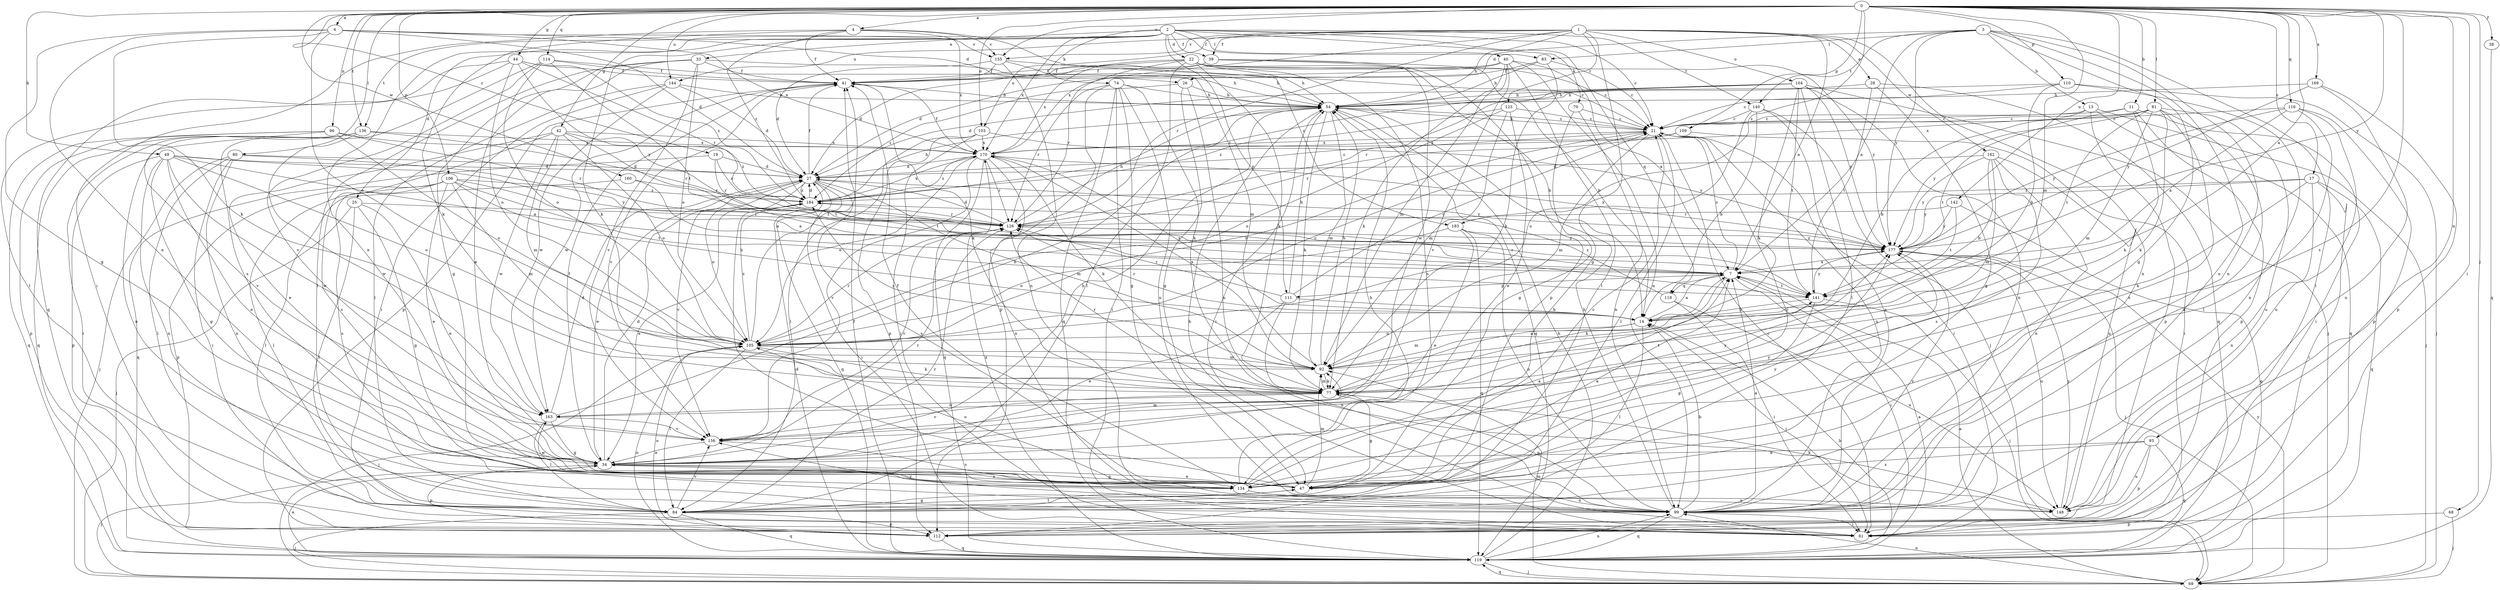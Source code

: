 strict digraph  {
0;
1;
2;
3;
4;
6;
7;
11;
13;
14;
17;
19;
21;
22;
25;
26;
27;
28;
33;
34;
38;
39;
40;
41;
42;
44;
47;
49;
54;
61;
68;
69;
70;
74;
77;
80;
81;
83;
84;
92;
93;
96;
99;
103;
104;
105;
106;
109;
110;
111;
112;
114;
116;
118;
119;
123;
126;
134;
136;
140;
141;
142;
144;
148;
155;
156;
160;
162;
163;
169;
170;
177;
183;
184;
0 -> 4  [label=a];
0 -> 6  [label=a];
0 -> 7  [label=a];
0 -> 11  [label=b];
0 -> 17  [label=c];
0 -> 19  [label=c];
0 -> 38  [label=f];
0 -> 42  [label=g];
0 -> 44  [label=g];
0 -> 49  [label=h];
0 -> 61  [label=i];
0 -> 68  [label=j];
0 -> 80  [label=l];
0 -> 81  [label=l];
0 -> 92  [label=m];
0 -> 93  [label=n];
0 -> 96  [label=n];
0 -> 103  [label=o];
0 -> 106  [label=p];
0 -> 109  [label=p];
0 -> 110  [label=p];
0 -> 114  [label=q];
0 -> 116  [label=q];
0 -> 134  [label=s];
0 -> 136  [label=t];
0 -> 142  [label=u];
0 -> 144  [label=u];
0 -> 155  [label=v];
0 -> 160  [label=w];
0 -> 169  [label=x];
0 -> 177  [label=y];
0 -> 183  [label=z];
1 -> 7  [label=a];
1 -> 28  [label=e];
1 -> 39  [label=f];
1 -> 47  [label=g];
1 -> 54  [label=h];
1 -> 99  [label=n];
1 -> 103  [label=o];
1 -> 104  [label=o];
1 -> 123  [label=r];
1 -> 126  [label=r];
1 -> 144  [label=u];
1 -> 155  [label=v];
1 -> 162  [label=w];
1 -> 170  [label=x];
2 -> 21  [label=c];
2 -> 22  [label=d];
2 -> 25  [label=d];
2 -> 33  [label=e];
2 -> 34  [label=e];
2 -> 39  [label=f];
2 -> 40  [label=f];
2 -> 70  [label=k];
2 -> 74  [label=k];
2 -> 77  [label=k];
2 -> 83  [label=l];
2 -> 111  [label=p];
2 -> 118  [label=q];
2 -> 136  [label=t];
2 -> 140  [label=t];
2 -> 170  [label=x];
3 -> 7  [label=a];
3 -> 13  [label=b];
3 -> 26  [label=d];
3 -> 47  [label=g];
3 -> 61  [label=i];
3 -> 83  [label=l];
3 -> 99  [label=n];
3 -> 140  [label=t];
3 -> 148  [label=u];
3 -> 177  [label=y];
4 -> 41  [label=f];
4 -> 61  [label=i];
4 -> 77  [label=k];
4 -> 155  [label=v];
4 -> 170  [label=x];
4 -> 183  [label=z];
4 -> 184  [label=z];
6 -> 26  [label=d];
6 -> 27  [label=d];
6 -> 34  [label=e];
6 -> 47  [label=g];
6 -> 77  [label=k];
6 -> 105  [label=o];
6 -> 155  [label=v];
6 -> 170  [label=x];
7 -> 21  [label=c];
7 -> 61  [label=i];
7 -> 77  [label=k];
7 -> 111  [label=p];
7 -> 118  [label=q];
7 -> 126  [label=r];
7 -> 141  [label=t];
11 -> 21  [label=c];
11 -> 61  [label=i];
11 -> 77  [label=k];
11 -> 112  [label=p];
11 -> 141  [label=t];
13 -> 14  [label=b];
13 -> 21  [label=c];
13 -> 69  [label=j];
13 -> 112  [label=p];
13 -> 119  [label=q];
14 -> 7  [label=a];
14 -> 61  [label=i];
14 -> 84  [label=l];
14 -> 92  [label=m];
14 -> 105  [label=o];
14 -> 126  [label=r];
14 -> 170  [label=x];
17 -> 61  [label=i];
17 -> 77  [label=k];
17 -> 99  [label=n];
17 -> 119  [label=q];
17 -> 177  [label=y];
17 -> 184  [label=z];
19 -> 27  [label=d];
19 -> 119  [label=q];
19 -> 126  [label=r];
19 -> 184  [label=z];
21 -> 54  [label=h];
21 -> 61  [label=i];
21 -> 84  [label=l];
21 -> 92  [label=m];
21 -> 99  [label=n];
21 -> 105  [label=o];
21 -> 170  [label=x];
22 -> 14  [label=b];
22 -> 21  [label=c];
22 -> 27  [label=d];
22 -> 41  [label=f];
22 -> 54  [label=h];
22 -> 77  [label=k];
22 -> 84  [label=l];
22 -> 126  [label=r];
22 -> 134  [label=s];
22 -> 177  [label=y];
25 -> 34  [label=e];
25 -> 47  [label=g];
25 -> 69  [label=j];
25 -> 84  [label=l];
25 -> 126  [label=r];
26 -> 47  [label=g];
26 -> 54  [label=h];
26 -> 148  [label=u];
26 -> 184  [label=z];
27 -> 21  [label=c];
27 -> 34  [label=e];
27 -> 41  [label=f];
27 -> 61  [label=i];
27 -> 92  [label=m];
27 -> 105  [label=o];
27 -> 119  [label=q];
27 -> 134  [label=s];
27 -> 156  [label=v];
27 -> 177  [label=y];
27 -> 184  [label=z];
28 -> 47  [label=g];
28 -> 54  [label=h];
28 -> 119  [label=q];
28 -> 141  [label=t];
33 -> 34  [label=e];
33 -> 41  [label=f];
33 -> 47  [label=g];
33 -> 54  [label=h];
33 -> 84  [label=l];
33 -> 105  [label=o];
33 -> 156  [label=v];
34 -> 27  [label=d];
34 -> 41  [label=f];
34 -> 47  [label=g];
34 -> 54  [label=h];
34 -> 69  [label=j];
34 -> 112  [label=p];
34 -> 126  [label=r];
34 -> 134  [label=s];
34 -> 177  [label=y];
38 -> 119  [label=q];
39 -> 14  [label=b];
39 -> 41  [label=f];
39 -> 112  [label=p];
39 -> 163  [label=w];
39 -> 170  [label=x];
40 -> 7  [label=a];
40 -> 27  [label=d];
40 -> 41  [label=f];
40 -> 77  [label=k];
40 -> 84  [label=l];
40 -> 92  [label=m];
40 -> 99  [label=n];
40 -> 156  [label=v];
41 -> 54  [label=h];
41 -> 77  [label=k];
41 -> 112  [label=p];
41 -> 156  [label=v];
41 -> 163  [label=w];
42 -> 34  [label=e];
42 -> 92  [label=m];
42 -> 105  [label=o];
42 -> 134  [label=s];
42 -> 141  [label=t];
42 -> 163  [label=w];
42 -> 170  [label=x];
42 -> 184  [label=z];
44 -> 41  [label=f];
44 -> 84  [label=l];
44 -> 105  [label=o];
44 -> 119  [label=q];
44 -> 126  [label=r];
44 -> 177  [label=y];
44 -> 184  [label=z];
47 -> 7  [label=a];
47 -> 21  [label=c];
47 -> 34  [label=e];
47 -> 84  [label=l];
47 -> 92  [label=m];
47 -> 163  [label=w];
47 -> 177  [label=y];
47 -> 184  [label=z];
49 -> 7  [label=a];
49 -> 27  [label=d];
49 -> 34  [label=e];
49 -> 47  [label=g];
49 -> 99  [label=n];
49 -> 105  [label=o];
49 -> 112  [label=p];
49 -> 163  [label=w];
49 -> 177  [label=y];
54 -> 21  [label=c];
54 -> 61  [label=i];
54 -> 77  [label=k];
54 -> 92  [label=m];
54 -> 119  [label=q];
61 -> 21  [label=c];
61 -> 54  [label=h];
68 -> 69  [label=j];
68 -> 112  [label=p];
69 -> 7  [label=a];
69 -> 92  [label=m];
69 -> 99  [label=n];
69 -> 119  [label=q];
69 -> 177  [label=y];
70 -> 21  [label=c];
70 -> 47  [label=g];
70 -> 99  [label=n];
74 -> 47  [label=g];
74 -> 54  [label=h];
74 -> 61  [label=i];
74 -> 77  [label=k];
74 -> 112  [label=p];
74 -> 119  [label=q];
74 -> 126  [label=r];
74 -> 148  [label=u];
77 -> 7  [label=a];
77 -> 47  [label=g];
77 -> 92  [label=m];
77 -> 99  [label=n];
77 -> 126  [label=r];
77 -> 141  [label=t];
77 -> 156  [label=v];
77 -> 163  [label=w];
80 -> 27  [label=d];
80 -> 61  [label=i];
80 -> 69  [label=j];
80 -> 84  [label=l];
80 -> 99  [label=n];
80 -> 141  [label=t];
81 -> 21  [label=c];
81 -> 77  [label=k];
81 -> 92  [label=m];
81 -> 99  [label=n];
81 -> 134  [label=s];
81 -> 141  [label=t];
81 -> 148  [label=u];
81 -> 170  [label=x];
81 -> 177  [label=y];
83 -> 21  [label=c];
83 -> 41  [label=f];
83 -> 54  [label=h];
83 -> 77  [label=k];
84 -> 47  [label=g];
84 -> 69  [label=j];
84 -> 112  [label=p];
84 -> 119  [label=q];
84 -> 126  [label=r];
84 -> 156  [label=v];
92 -> 54  [label=h];
92 -> 77  [label=k];
92 -> 170  [label=x];
92 -> 184  [label=z];
93 -> 34  [label=e];
93 -> 112  [label=p];
93 -> 119  [label=q];
93 -> 134  [label=s];
93 -> 148  [label=u];
96 -> 105  [label=o];
96 -> 112  [label=p];
96 -> 119  [label=q];
96 -> 126  [label=r];
96 -> 156  [label=v];
96 -> 170  [label=x];
99 -> 7  [label=a];
99 -> 14  [label=b];
99 -> 54  [label=h];
99 -> 61  [label=i];
99 -> 119  [label=q];
99 -> 156  [label=v];
99 -> 177  [label=y];
103 -> 61  [label=i];
103 -> 84  [label=l];
103 -> 112  [label=p];
103 -> 170  [label=x];
103 -> 177  [label=y];
104 -> 27  [label=d];
104 -> 54  [label=h];
104 -> 69  [label=j];
104 -> 77  [label=k];
104 -> 84  [label=l];
104 -> 99  [label=n];
104 -> 126  [label=r];
104 -> 141  [label=t];
104 -> 177  [label=y];
104 -> 184  [label=z];
105 -> 21  [label=c];
105 -> 41  [label=f];
105 -> 69  [label=j];
105 -> 77  [label=k];
105 -> 84  [label=l];
105 -> 92  [label=m];
105 -> 126  [label=r];
105 -> 184  [label=z];
106 -> 7  [label=a];
106 -> 14  [label=b];
106 -> 34  [label=e];
106 -> 84  [label=l];
106 -> 92  [label=m];
106 -> 112  [label=p];
106 -> 134  [label=s];
106 -> 141  [label=t];
106 -> 184  [label=z];
109 -> 61  [label=i];
109 -> 126  [label=r];
109 -> 170  [label=x];
110 -> 14  [label=b];
110 -> 21  [label=c];
110 -> 54  [label=h];
110 -> 69  [label=j];
110 -> 99  [label=n];
111 -> 14  [label=b];
111 -> 21  [label=c];
111 -> 34  [label=e];
111 -> 54  [label=h];
111 -> 99  [label=n];
111 -> 126  [label=r];
112 -> 105  [label=o];
112 -> 119  [label=q];
114 -> 41  [label=f];
114 -> 54  [label=h];
114 -> 105  [label=o];
114 -> 134  [label=s];
114 -> 141  [label=t];
114 -> 156  [label=v];
116 -> 7  [label=a];
116 -> 21  [label=c];
116 -> 84  [label=l];
116 -> 112  [label=p];
116 -> 148  [label=u];
116 -> 177  [label=y];
118 -> 61  [label=i];
118 -> 148  [label=u];
118 -> 184  [label=z];
119 -> 7  [label=a];
119 -> 14  [label=b];
119 -> 27  [label=d];
119 -> 34  [label=e];
119 -> 41  [label=f];
119 -> 54  [label=h];
119 -> 69  [label=j];
119 -> 99  [label=n];
119 -> 105  [label=o];
119 -> 170  [label=x];
123 -> 21  [label=c];
123 -> 34  [label=e];
123 -> 92  [label=m];
123 -> 105  [label=o];
123 -> 184  [label=z];
126 -> 27  [label=d];
126 -> 54  [label=h];
126 -> 156  [label=v];
126 -> 177  [label=y];
134 -> 7  [label=a];
134 -> 21  [label=c];
134 -> 41  [label=f];
134 -> 54  [label=h];
134 -> 99  [label=n];
134 -> 105  [label=o];
134 -> 148  [label=u];
136 -> 61  [label=i];
136 -> 99  [label=n];
136 -> 119  [label=q];
136 -> 126  [label=r];
136 -> 163  [label=w];
136 -> 170  [label=x];
140 -> 14  [label=b];
140 -> 21  [label=c];
140 -> 69  [label=j];
140 -> 99  [label=n];
140 -> 105  [label=o];
141 -> 14  [label=b];
141 -> 47  [label=g];
141 -> 69  [label=j];
141 -> 177  [label=y];
142 -> 119  [label=q];
142 -> 126  [label=r];
142 -> 141  [label=t];
142 -> 177  [label=y];
144 -> 27  [label=d];
144 -> 54  [label=h];
144 -> 61  [label=i];
144 -> 84  [label=l];
144 -> 163  [label=w];
148 -> 77  [label=k];
148 -> 177  [label=y];
155 -> 21  [label=c];
155 -> 27  [label=d];
155 -> 41  [label=f];
155 -> 92  [label=m];
155 -> 99  [label=n];
156 -> 34  [label=e];
156 -> 92  [label=m];
156 -> 134  [label=s];
156 -> 177  [label=y];
160 -> 7  [label=a];
160 -> 84  [label=l];
160 -> 184  [label=z];
162 -> 14  [label=b];
162 -> 27  [label=d];
162 -> 92  [label=m];
162 -> 99  [label=n];
162 -> 134  [label=s];
162 -> 148  [label=u];
162 -> 177  [label=y];
163 -> 27  [label=d];
163 -> 47  [label=g];
163 -> 54  [label=h];
163 -> 84  [label=l];
163 -> 156  [label=v];
169 -> 54  [label=h];
169 -> 112  [label=p];
169 -> 148  [label=u];
169 -> 177  [label=y];
170 -> 27  [label=d];
170 -> 41  [label=f];
170 -> 77  [label=k];
170 -> 99  [label=n];
170 -> 105  [label=o];
170 -> 119  [label=q];
170 -> 126  [label=r];
170 -> 156  [label=v];
170 -> 184  [label=z];
177 -> 7  [label=a];
177 -> 69  [label=j];
177 -> 148  [label=u];
177 -> 170  [label=x];
183 -> 34  [label=e];
183 -> 99  [label=n];
183 -> 105  [label=o];
183 -> 119  [label=q];
183 -> 177  [label=y];
184 -> 27  [label=d];
184 -> 34  [label=e];
184 -> 54  [label=h];
184 -> 126  [label=r];
184 -> 170  [label=x];
}
